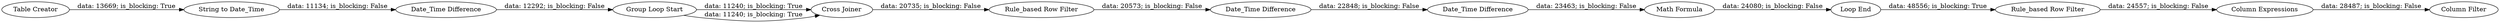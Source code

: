 digraph {
	"8367034833208203324_8" [label="Date_Time Difference"]
	"8367034833208203324_6" [label="Rule_based Row Filter"]
	"8367034833208203324_9" [label="Math Formula"]
	"-7638931178471273857_2" [label="String to Date_Time"]
	"-7638931178471273857_1" [label="Table Creator"]
	"-7638931178471273857_11" [label="Date_Time Difference"]
	"8367034833208203324_4" [label="Loop End"]
	"8367034833208203324_17" [label="Column Filter"]
	"8367034833208203324_3" [label="Group Loop Start"]
	"8367034833208203324_7" [label="Date_Time Difference"]
	"8367034833208203324_5" [label="Cross Joiner"]
	"8367034833208203324_12" [label="Rule_based Row Filter"]
	"8367034833208203324_18" [label="Column Expressions"]
	"8367034833208203324_4" -> "8367034833208203324_12" [label="data: 48556; is_blocking: True"]
	"8367034833208203324_5" -> "8367034833208203324_6" [label="data: 20735; is_blocking: False"]
	"-7638931178471273857_11" -> "8367034833208203324_3" [label="data: 12292; is_blocking: False"]
	"-7638931178471273857_2" -> "-7638931178471273857_11" [label="data: 11134; is_blocking: False"]
	"8367034833208203324_3" -> "8367034833208203324_5" [label="data: 11240; is_blocking: True"]
	"-7638931178471273857_1" -> "-7638931178471273857_2" [label="data: 13669; is_blocking: True"]
	"8367034833208203324_3" -> "8367034833208203324_5" [label="data: 11240; is_blocking: True"]
	"8367034833208203324_7" -> "8367034833208203324_8" [label="data: 22848; is_blocking: False"]
	"8367034833208203324_6" -> "8367034833208203324_7" [label="data: 20573; is_blocking: False"]
	"8367034833208203324_8" -> "8367034833208203324_9" [label="data: 23463; is_blocking: False"]
	"8367034833208203324_9" -> "8367034833208203324_4" [label="data: 24080; is_blocking: False"]
	"8367034833208203324_12" -> "8367034833208203324_18" [label="data: 24557; is_blocking: False"]
	"8367034833208203324_18" -> "8367034833208203324_17" [label="data: 28487; is_blocking: False"]
	rankdir=LR
}
